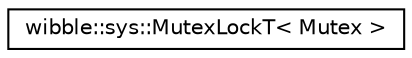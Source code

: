 digraph G
{
  edge [fontname="Helvetica",fontsize="10",labelfontname="Helvetica",labelfontsize="10"];
  node [fontname="Helvetica",fontsize="10",shape=record];
  rankdir="LR";
  Node1 [label="wibble::sys::MutexLockT\< Mutex \>",height=0.2,width=0.4,color="black", fillcolor="white", style="filled",URL="$classwibble_1_1sys_1_1MutexLockT.html",tooltip="Acquire a mutex lock, RAII-style."];
}
